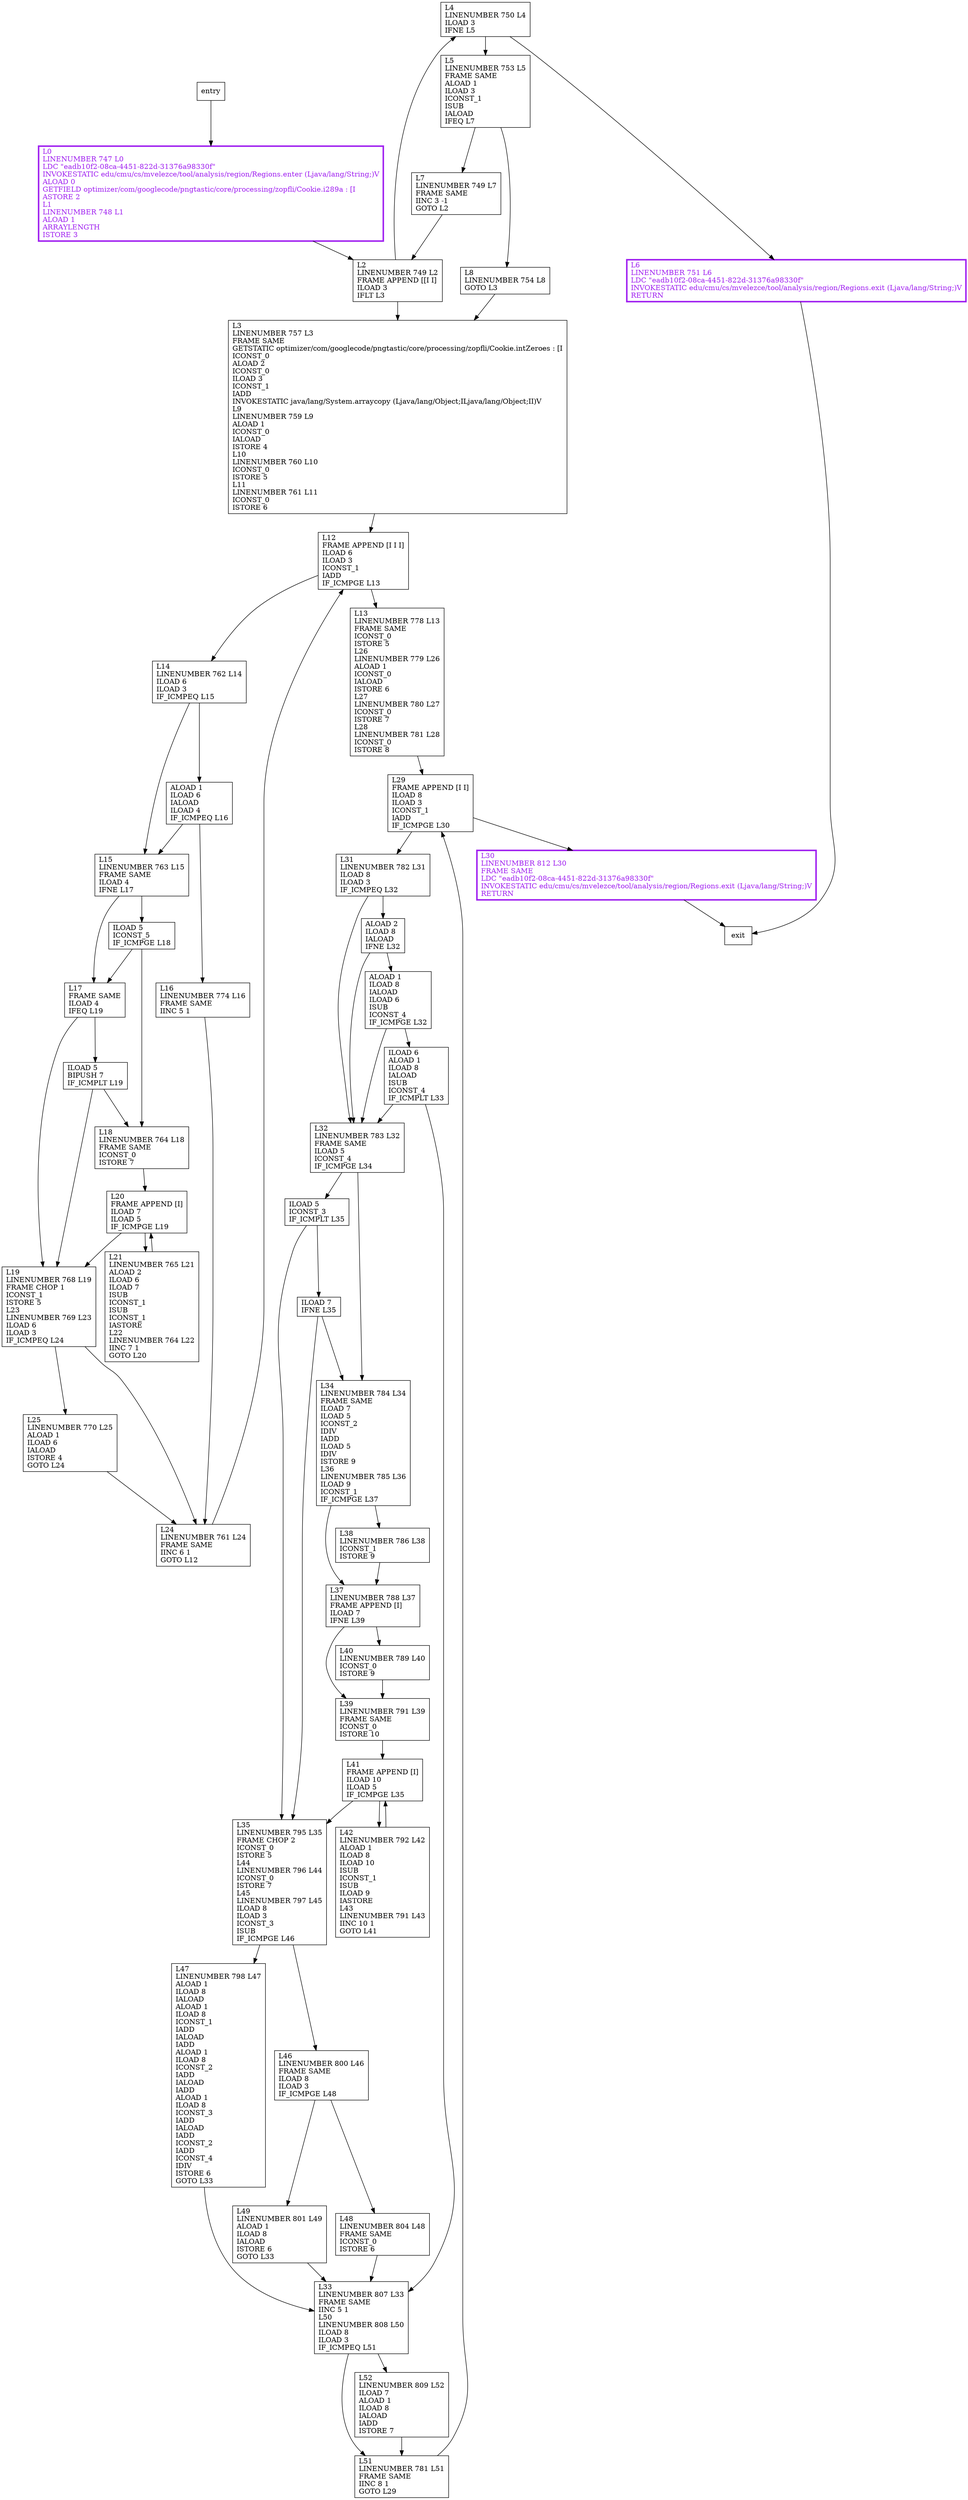 digraph optimizeHuffmanForRle {
node [shape=record];
1953098899 [label="L3\lLINENUMBER 757 L3\lFRAME SAME\lGETSTATIC optimizer/com/googlecode/pngtastic/core/processing/zopfli/Cookie.intZeroes : [I\lICONST_0\lALOAD 2\lICONST_0\lILOAD 3\lICONST_1\lIADD\lINVOKESTATIC java/lang/System.arraycopy (Ljava/lang/Object;ILjava/lang/Object;II)V\lL9\lLINENUMBER 759 L9\lALOAD 1\lICONST_0\lIALOAD\lISTORE 4\lL10\lLINENUMBER 760 L10\lICONST_0\lISTORE 5\lL11\lLINENUMBER 761 L11\lICONST_0\lISTORE 6\l"];
1302817965 [label="L20\lFRAME APPEND [I]\lILOAD 7\lILOAD 5\lIF_ICMPGE L19\l"];
790766522 [label="L17\lFRAME SAME\lILOAD 4\lIFEQ L19\l"];
1378036480 [label="L13\lLINENUMBER 778 L13\lFRAME SAME\lICONST_0\lISTORE 5\lL26\lLINENUMBER 779 L26\lALOAD 1\lICONST_0\lIALOAD\lISTORE 6\lL27\lLINENUMBER 780 L27\lICONST_0\lISTORE 7\lL28\lLINENUMBER 781 L28\lICONST_0\lISTORE 8\l"];
637130028 [label="L2\lLINENUMBER 749 L2\lFRAME APPEND [[I I]\lILOAD 3\lIFLT L3\l"];
1634651438 [label="L21\lLINENUMBER 765 L21\lALOAD 2\lILOAD 6\lILOAD 7\lISUB\lICONST_1\lISUB\lICONST_1\lIASTORE\lL22\lLINENUMBER 764 L22\lIINC 7 1\lGOTO L20\l"];
1574706516 [label="L5\lLINENUMBER 753 L5\lFRAME SAME\lALOAD 1\lILOAD 3\lICONST_1\lISUB\lIALOAD\lIFEQ L7\l"];
659959324 [label="L15\lLINENUMBER 763 L15\lFRAME SAME\lILOAD 4\lIFNE L17\l"];
965926540 [label="ILOAD 5\lICONST_5\lIF_ICMPGE L18\l"];
196329850 [label="L24\lLINENUMBER 761 L24\lFRAME SAME\lIINC 6 1\lGOTO L12\l"];
1663348190 [label="ILOAD 6\lALOAD 1\lILOAD 8\lIALOAD\lISUB\lICONST_4\lIF_ICMPLT L33\l"];
1124241432 [label="L42\lLINENUMBER 792 L42\lALOAD 1\lILOAD 8\lILOAD 10\lISUB\lICONST_1\lISUB\lILOAD 9\lIASTORE\lL43\lLINENUMBER 791 L43\lIINC 10 1\lGOTO L41\l"];
418536923 [label="L8\lLINENUMBER 754 L8\lGOTO L3\l"];
767599354 [label="L14\lLINENUMBER 762 L14\lILOAD 6\lILOAD 3\lIF_ICMPEQ L15\l"];
1319570632 [label="ILOAD 5\lBIPUSH 7\lIF_ICMPLT L19\l"];
455509703 [label="ALOAD 2\lILOAD 8\lIALOAD\lIFNE L32\l"];
472754433 [label="L38\lLINENUMBER 786 L38\lICONST_1\lISTORE 9\l"];
1217918788 [label="L6\lLINENUMBER 751 L6\lLDC \"eadb10f2-08ca-4451-822d-31376a98330f\"\lINVOKESTATIC edu/cmu/cs/mvelezce/tool/analysis/region/Regions.exit (Ljava/lang/String;)V\lRETURN\l"];
286680772 [label="L47\lLINENUMBER 798 L47\lALOAD 1\lILOAD 8\lIALOAD\lALOAD 1\lILOAD 8\lICONST_1\lIADD\lIALOAD\lIADD\lALOAD 1\lILOAD 8\lICONST_2\lIADD\lIALOAD\lIADD\lALOAD 1\lILOAD 8\lICONST_3\lIADD\lIALOAD\lIADD\lICONST_2\lIADD\lICONST_4\lIDIV\lISTORE 6\lGOTO L33\l"];
1187227310 [label="L48\lLINENUMBER 804 L48\lFRAME SAME\lICONST_0\lISTORE 6\l"];
1290653551 [label="ALOAD 1\lILOAD 6\lIALOAD\lILOAD 4\lIF_ICMPEQ L16\l"];
496573694 [label="L40\lLINENUMBER 789 L40\lICONST_0\lISTORE 9\l"];
1338313451 [label="L52\lLINENUMBER 809 L52\lILOAD 7\lALOAD 1\lILOAD 8\lIALOAD\lIADD\lISTORE 7\l"];
1144908881 [label="L46\lLINENUMBER 800 L46\lFRAME SAME\lILOAD 8\lILOAD 3\lIF_ICMPGE L48\l"];
1660376708 [label="L33\lLINENUMBER 807 L33\lFRAME SAME\lIINC 5 1\lL50\lLINENUMBER 808 L50\lILOAD 8\lILOAD 3\lIF_ICMPEQ L51\l"];
123569881 [label="L16\lLINENUMBER 774 L16\lFRAME SAME\lIINC 5 1\l"];
480256848 [label="L30\lLINENUMBER 812 L30\lFRAME SAME\lLDC \"eadb10f2-08ca-4451-822d-31376a98330f\"\lINVOKESTATIC edu/cmu/cs/mvelezce/tool/analysis/region/Regions.exit (Ljava/lang/String;)V\lRETURN\l"];
1788143787 [label="L12\lFRAME APPEND [I I I]\lILOAD 6\lILOAD 3\lICONST_1\lIADD\lIF_ICMPGE L13\l"];
350761835 [label="L29\lFRAME APPEND [I I]\lILOAD 8\lILOAD 3\lICONST_1\lIADD\lIF_ICMPGE L30\l"];
94506884 [label="L0\lLINENUMBER 747 L0\lLDC \"eadb10f2-08ca-4451-822d-31376a98330f\"\lINVOKESTATIC edu/cmu/cs/mvelezce/tool/analysis/region/Regions.enter (Ljava/lang/String;)V\lALOAD 0\lGETFIELD optimizer/com/googlecode/pngtastic/core/processing/zopfli/Cookie.i289a : [I\lASTORE 2\lL1\lLINENUMBER 748 L1\lALOAD 1\lARRAYLENGTH\lISTORE 3\l"];
283081970 [label="L4\lLINENUMBER 750 L4\lILOAD 3\lIFNE L5\l"];
2105826696 [label="L25\lLINENUMBER 770 L25\lALOAD 1\lILOAD 6\lIALOAD\lISTORE 4\lGOTO L24\l"];
463927398 [label="L18\lLINENUMBER 764 L18\lFRAME SAME\lICONST_0\lISTORE 7\l"];
28118305 [label="L35\lLINENUMBER 795 L35\lFRAME CHOP 2\lICONST_0\lISTORE 5\lL44\lLINENUMBER 796 L44\lICONST_0\lISTORE 7\lL45\lLINENUMBER 797 L45\lILOAD 8\lILOAD 3\lICONST_3\lISUB\lIF_ICMPGE L46\l"];
1939965873 [label="L7\lLINENUMBER 749 L7\lFRAME SAME\lIINC 3 -1\lGOTO L2\l"];
848714968 [label="L41\lFRAME APPEND [I]\lILOAD 10\lILOAD 5\lIF_ICMPGE L35\l"];
1881591429 [label="L19\lLINENUMBER 768 L19\lFRAME CHOP 1\lICONST_1\lISTORE 5\lL23\lLINENUMBER 769 L23\lILOAD 6\lILOAD 3\lIF_ICMPEQ L24\l"];
1305015459 [label="L34\lLINENUMBER 784 L34\lFRAME SAME\lILOAD 7\lILOAD 5\lICONST_2\lIDIV\lIADD\lILOAD 5\lIDIV\lISTORE 9\lL36\lLINENUMBER 785 L36\lILOAD 9\lICONST_1\lIF_ICMPGE L37\l"];
1201734230 [label="ILOAD 5\lICONST_3\lIF_ICMPLT L35\l"];
151886255 [label="L31\lLINENUMBER 782 L31\lILOAD 8\lILOAD 3\lIF_ICMPEQ L32\l"];
1446706459 [label="L32\lLINENUMBER 783 L32\lFRAME SAME\lILOAD 5\lICONST_4\lIF_ICMPGE L34\l"];
1962965920 [label="L39\lLINENUMBER 791 L39\lFRAME SAME\lICONST_0\lISTORE 10\l"];
1841787345 [label="L51\lLINENUMBER 781 L51\lFRAME SAME\lIINC 8 1\lGOTO L29\l"];
1397858959 [label="L37\lLINENUMBER 788 L37\lFRAME APPEND [I]\lILOAD 7\lIFNE L39\l"];
1186157106 [label="L49\lLINENUMBER 801 L49\lALOAD 1\lILOAD 8\lIALOAD\lISTORE 6\lGOTO L33\l"];
100768848 [label="ALOAD 1\lILOAD 8\lIALOAD\lILOAD 6\lISUB\lICONST_4\lIF_ICMPGE L32\l"];
1496721638 [label="ILOAD 7\lIFNE L35\l"];
entry;
exit;
1953098899 -> 1788143787;
1302817965 -> 1634651438;
1302817965 -> 1881591429;
1634651438 -> 1302817965;
1663348190 -> 1446706459;
1663348190 -> 1660376708;
472754433 -> 1397858959;
1217918788 -> exit;
286680772 -> 1660376708;
1187227310 -> 1660376708;
1144908881 -> 1187227310;
1144908881 -> 1186157106;
1660376708 -> 1338313451;
1660376708 -> 1841787345;
480256848 -> exit;
94506884 -> 637130028;
463927398 -> 1302817965;
1939965873 -> 637130028;
848714968 -> 28118305;
848714968 -> 1124241432;
1881591429 -> 2105826696;
1881591429 -> 196329850;
1305015459 -> 472754433;
1305015459 -> 1397858959;
151886255 -> 1446706459;
151886255 -> 455509703;
entry -> 94506884;
1446706459 -> 1305015459;
1446706459 -> 1201734230;
1186157106 -> 1660376708;
790766522 -> 1881591429;
790766522 -> 1319570632;
1378036480 -> 350761835;
637130028 -> 1953098899;
637130028 -> 283081970;
1574706516 -> 1939965873;
1574706516 -> 418536923;
659959324 -> 790766522;
659959324 -> 965926540;
965926540 -> 790766522;
965926540 -> 463927398;
196329850 -> 1788143787;
1124241432 -> 848714968;
418536923 -> 1953098899;
767599354 -> 1290653551;
767599354 -> 659959324;
1319570632 -> 463927398;
1319570632 -> 1881591429;
455509703 -> 1446706459;
455509703 -> 100768848;
1290653551 -> 659959324;
1290653551 -> 123569881;
496573694 -> 1962965920;
1338313451 -> 1841787345;
123569881 -> 196329850;
1788143787 -> 1378036480;
1788143787 -> 767599354;
350761835 -> 480256848;
350761835 -> 151886255;
283081970 -> 1217918788;
283081970 -> 1574706516;
2105826696 -> 196329850;
28118305 -> 286680772;
28118305 -> 1144908881;
1201734230 -> 28118305;
1201734230 -> 1496721638;
1962965920 -> 848714968;
1841787345 -> 350761835;
1397858959 -> 496573694;
1397858959 -> 1962965920;
100768848 -> 1663348190;
100768848 -> 1446706459;
1496721638 -> 28118305;
1496721638 -> 1305015459;
94506884[fontcolor="purple", penwidth=3, color="purple"];
1217918788[fontcolor="purple", penwidth=3, color="purple"];
480256848[fontcolor="purple", penwidth=3, color="purple"];
}
